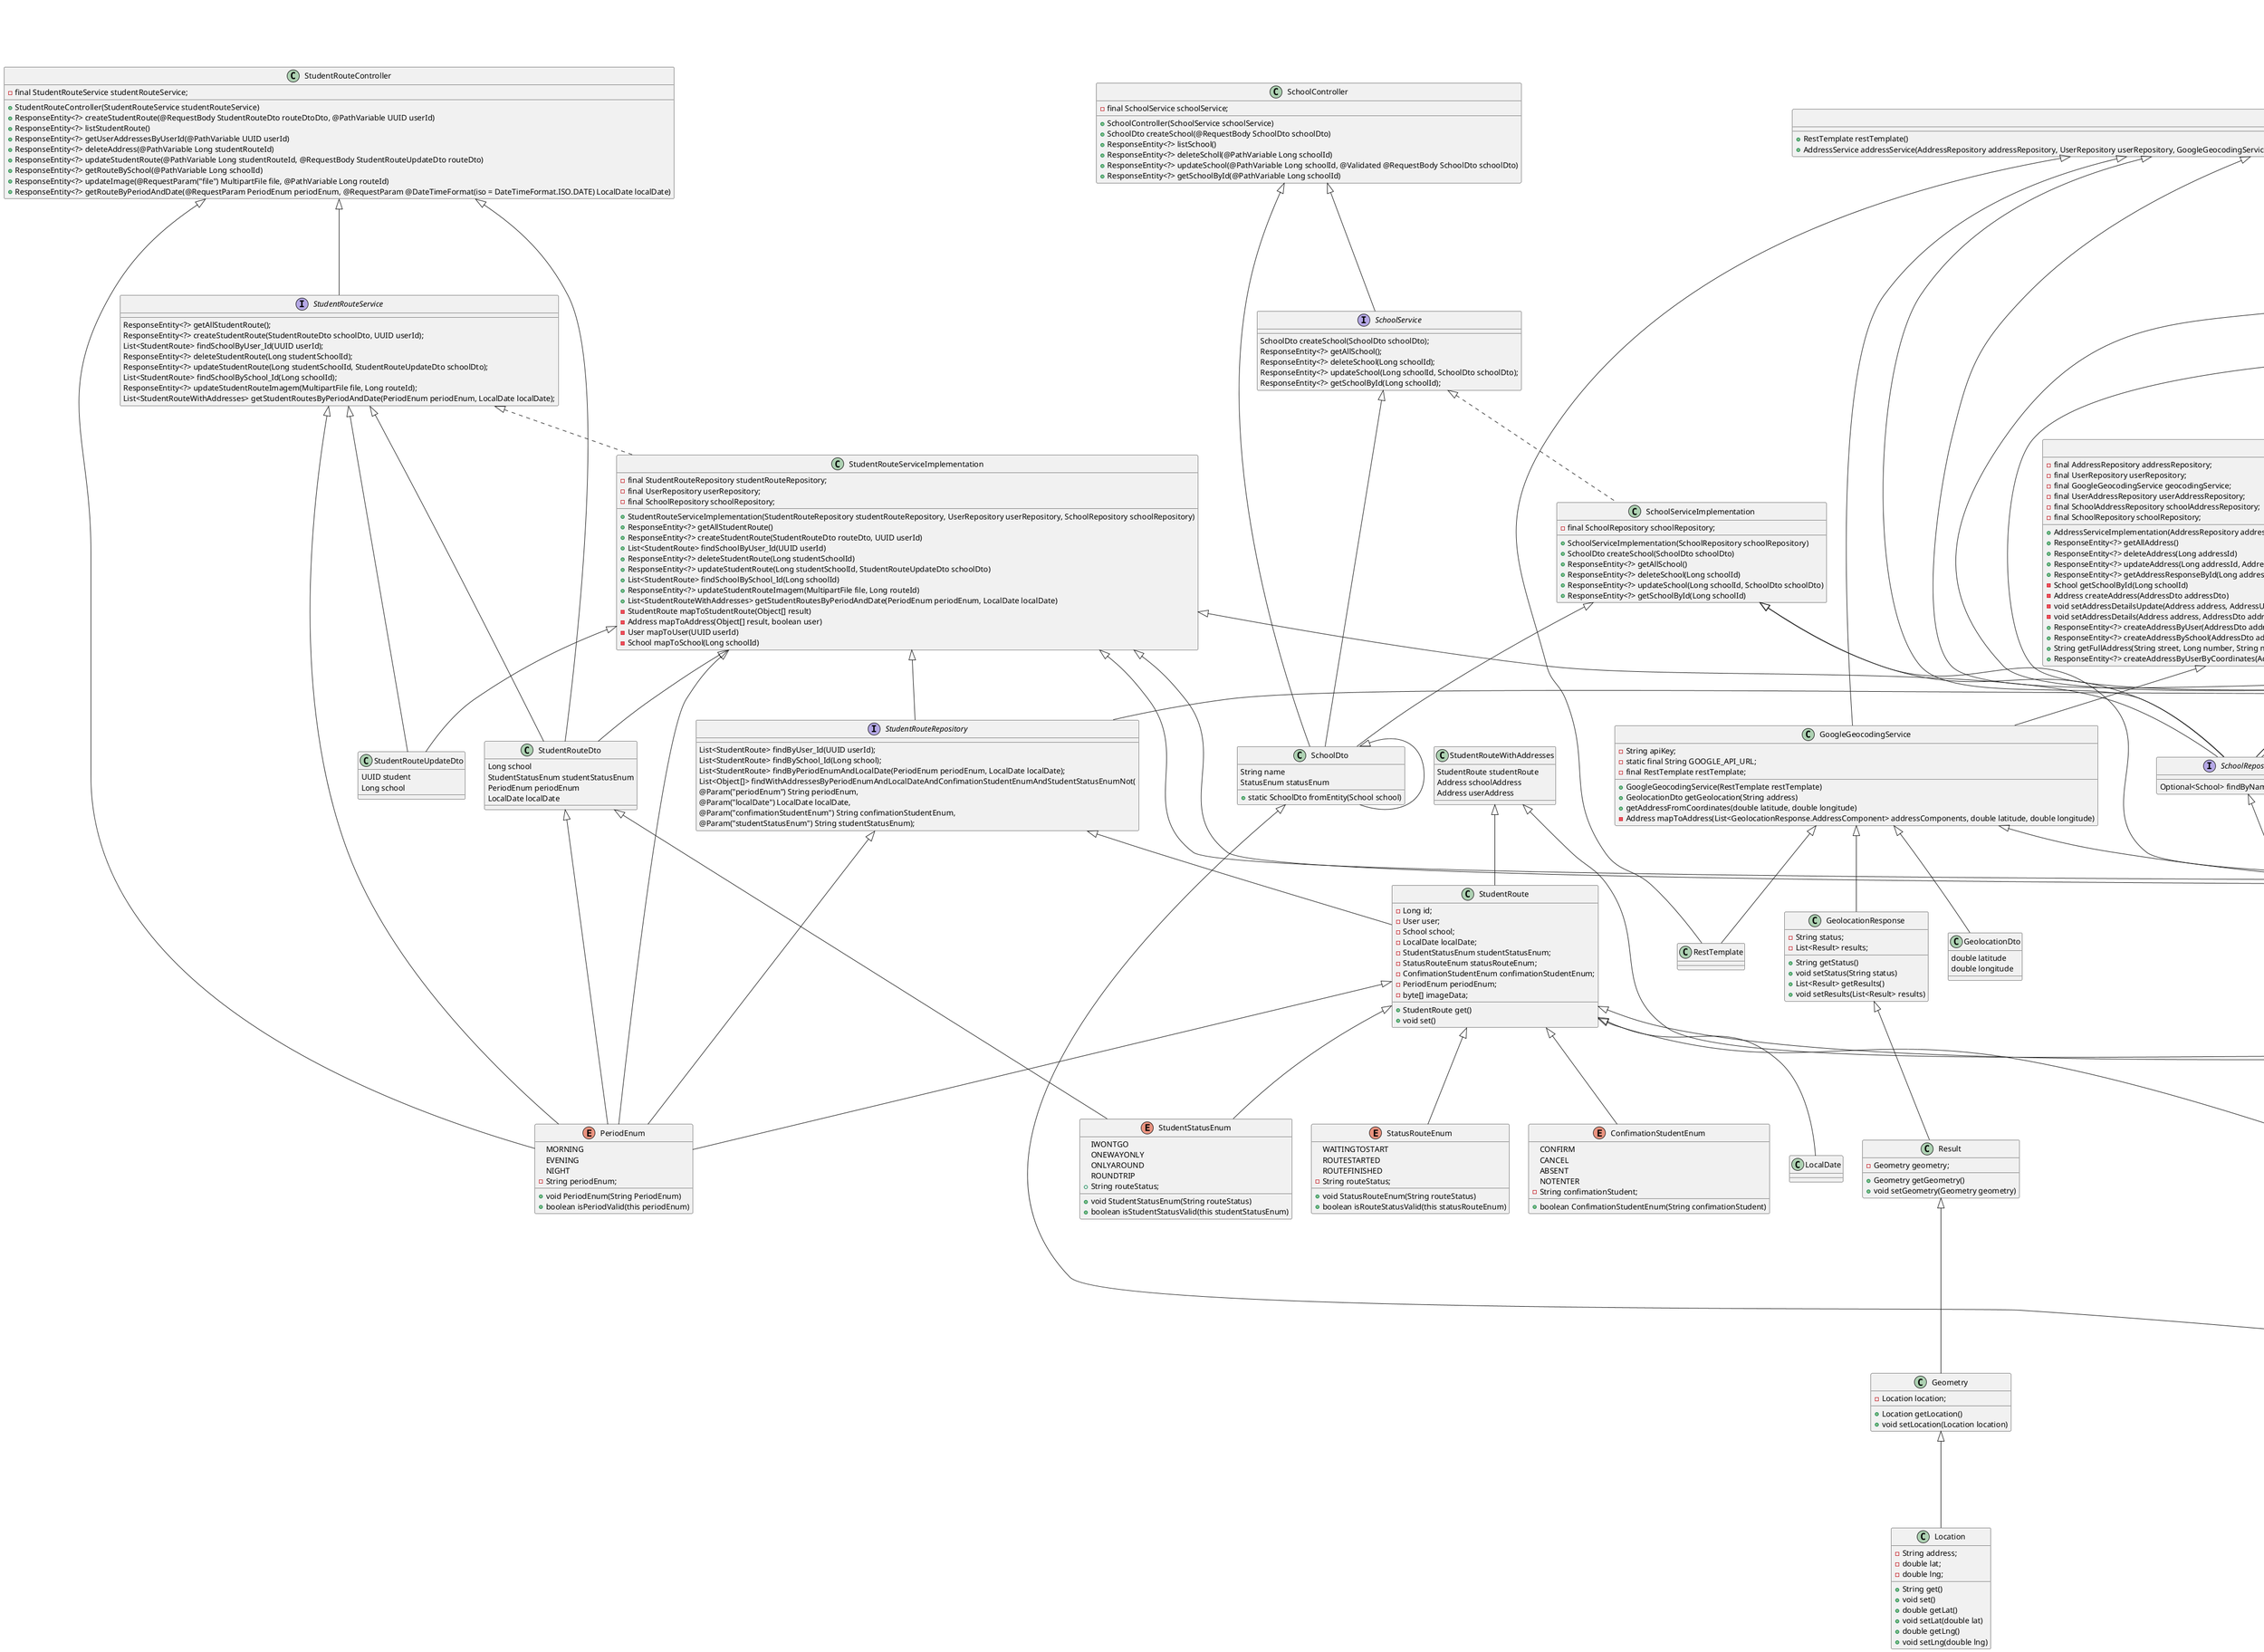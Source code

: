 @startuml
'https://plantuml.com/class-diagram

VehicleServiceImplementation <|-- VehicleRespository
VehicleServiceImplementation <|-- VehicleDto
VehicleServiceImplementation <|-- Vehicle
VehicleServiceImplementation <|-- ErrorResponse
class VehicleServiceImplementation implements VehicleService {
    - static final String axNotFound = "Vehicle not found";
    - final VehicleRespository vehicleRespository;
    + VehicleServiceImplementation(VehicleRespository vehicleRespository)
    + VehicleDto createVehicle(VehicleDto vehicleDto)
    + ResponseEntity<?> getAllVehicle()
    + ResponseEntity<?> deleteVehicle(Long vehicleId)
    + ResponseEntity<?> updateVehicle(Long vehicleId, VehicleDto updateVehicleDto)
    + ResponseEntity<?> getVehicleById(Long vehicleId)
    - void setVehicleService(Vehicle vehicle, VehicleDto vehicleDto)
}

UserServiceImplementation <|-- UserRepository
UserServiceImplementation <|-- PasswordEncoder
UserServiceImplementation <|-- UserDto
UserServiceImplementation <|-- ErrorResponse
class UserServiceImplementation implements UserService {
    - final UserRepository userRepository;
    - final PasswordEncoder passwordEncoder;
    - static final String axNotFound = "User not found";
    + UserServiceImplementation(UserRepository userRepository, PasswordEncoder passwordEncoder)
    + UserDto createUser(UserDto userDto)
    + ResponseEntity<?> getAllUsers()
    + ResponseEntity<?> deleteUser(UUID userId)
    + ResponseEntity<?> updateUser(UUID userId, UserUpdateDto updateUserDto)
    + ResponseEntity<?> updateUserPassword(UUID userId, UserPasswordDto updateUserDto)
    + ResponseEntity<?> getUserResponseById(UUID userId)
    - void setUserUpdateService(User user, UserUpdateDto userDto)
    - void setUserService(User user, UserDto userDto)
}

UserAddressServiceImplementation <|-- UserAddressRepository
UserAddressServiceImplementation <|-- UserRepository
UserAddressServiceImplementation <|-- AddressRepository
UserAddressServiceImplementation <|-- UserAddressDto
UserAddressServiceImplementation <|-- ErrorResponse
class UserAddressServiceImplementation implements UserAddressService {
    - final UserAddressRepository userAddressRepository;
    - final UserRepository userRepository;
    - final AddressRepository addressRepository;
    + UserAddressServiceImplementation(UserAddressRepository userAddressRepository, UserRepository userRepository, AddressRepository addressRepository)
    + UserAddressDto createUserAddress(UserAddressDto userAddressDto)
    + ResponseEntity<?> getAllUsersAddress()
    + ResponseEntity<?> deleteUserAddress(Long userAddressId)
    + ResponseEntity<?> updateUserAddress(Long userAddressId, UserAddressDto updateUserAddressDto)
    + ResponseEntity<?> getUserAddressById(Long userAddressId)
    + List<UserAddress> findAddressesByUser_Id(UUID userId)
}

StudentRouteServiceImplementation <|-- StudentRouteRepository
StudentRouteServiceImplementation <|-- UserRepository
StudentRouteServiceImplementation <|-- SchoolRepository
StudentRouteServiceImplementation <|-- StudentRouteDto
StudentRouteServiceImplementation <|-- StudentRouteUpdateDto
StudentRouteServiceImplementation <|-- PeriodEnum
StudentRouteServiceImplementation <|-- ErrorResponse
class StudentRouteServiceImplementation implements StudentRouteService {
    - final StudentRouteRepository studentRouteRepository;
    - final UserRepository userRepository;
    - final SchoolRepository schoolRepository;
    + StudentRouteServiceImplementation(StudentRouteRepository studentRouteRepository, UserRepository userRepository, SchoolRepository schoolRepository)
    + ResponseEntity<?> getAllStudentRoute()
    + ResponseEntity<?> createStudentRoute(StudentRouteDto routeDto, UUID userId)
    + List<StudentRoute> findSchoolByUser_Id(UUID userId)
    + ResponseEntity<?> deleteStudentRoute(Long studentSchoolId)
    + ResponseEntity<?> updateStudentRoute(Long studentSchoolId, StudentRouteUpdateDto schoolDto)
    + List<StudentRoute> findSchoolBySchool_Id(Long schoolId)
    + ResponseEntity<?> updateStudentRouteImagem(MultipartFile file, Long routeId)
    + List<StudentRouteWithAddresses> getStudentRoutesByPeriodAndDate(PeriodEnum periodEnum, LocalDate localDate)
    - StudentRoute mapToStudentRoute(Object[] result)
    - Address mapToAddress(Object[] result, boolean user)
    - User mapToUser(UUID userId)
    - School mapToSchool(Long schoolId)
}

SchoolServiceImplementation <|-- SchoolRepository
SchoolServiceImplementation <|-- SchoolDto
SchoolServiceImplementation <|-- ErrorResponse
class SchoolServiceImplementation implements SchoolService {
    - final SchoolRepository schoolRepository;
    + SchoolServiceImplementation(SchoolRepository schoolRepository)
    + SchoolDto createSchool(SchoolDto schoolDto)
    + ResponseEntity<?> getAllSchool()
    + ResponseEntity<?> deleteSchool(Long schoolId)
    + ResponseEntity<?> updateSchool(Long schoolId, SchoolDto schoolDto)
    + ResponseEntity<?> getSchoolById(Long schoolId)
}

SchoolAddressServiceImplementation <|-- SchoolAddressRepository
SchoolAddressServiceImplementation <|-- SchoolRepository
SchoolAddressServiceImplementation <|-- AddressRepository
SchoolAddressServiceImplementation <|-- SchoolAddressDto
SchoolAddressServiceImplementation <|-- ErrorResponse
class SchoolAddressServiceImplementation implements SchoolAddressService {
    - final SchoolAddressRepository schoolAddressRepository;
    - final SchoolRepository schoolRepository;
    - final AddressRepository addressRepository;
    + SchoolAddressServiceImplementation(SchoolAddressRepository schoolAddressRepository, SchoolRepository schoolRepository, AddressRepository addressRepository)
    + ResponseEntity<?> getAllSchoolAddress()
    + List<SchoolAddress> findAddressesBySchool_Id(Long schoolId)
    + ResponseEntity<?> deleteUserAddress(Long userAddressId)
    + ResponseEntity<?> updateSchoolAddress(Long schoolAddressId, SchoolAddressDto updateSchoolAddressDto)
    + ResponseEntity<?> getSchoolAddressById(Long schoolAddressId)
}

GoogleMapsService <|-- RouteRequest
GoogleMapsService <|-- ErrorResponse
class GoogleMapsService {
    - String apiKey;
    + ResponseEntity<String> computeRoutes(RouteRequest request)
}
GoogleGeocodingService <|-- RestTemplate
GoogleGeocodingService <|-- GeolocationDto
GoogleGeocodingService <|-- GeolocationResponse
GoogleGeocodingService <|-- ErrorResponse
class GoogleGeocodingService {
    - String apiKey;
    - static final String GOOGLE_API_URL;
    - final RestTemplate restTemplate;
    + GoogleGeocodingService(RestTemplate restTemplate)
    + GeolocationDto getGeolocation(String address)
    + getAddressFromCoordinates(double latitude, double longitude)
    - Address mapToAddress(List<GeolocationResponse.AddressComponent> addressComponents, double latitude, double longitude)
}

FatherSonRelationshipServiceImplementation <|-- FatherSonRelationshipRepository
FatherSonRelationshipServiceImplementation <|-- UserRepository
FatherSonRelationshipServiceImplementation <|-- FatherSonRelationshipDto
FatherSonRelationshipServiceImplementation <|-- ErrorResponse
class FatherSonRelationshipServiceImplementation implements FatherSonRelationshipService {
    - final FatherSonRelationshipRepository fatherSonRelationshipRepository;
    - final UserRepository userRepository;
    + FatherSonRelationshipServiceImplementation(FatherSonRelationshipRepository fatherSonRelationshipRepository, UserRepository userRepository)
    + ResponseEntity<?> getAllFatherSonRelationship()
    + ResponseEntity<?> findFatherSonRelationshipByUserId(FatherSonRelationshipDto fatherSonRelationshipDto)
    + ResponseEntity<?> getFatherSonRelationshipById(Long fatherSonRelationshipId)
    + ResponseEntity<?> deleteFatherSonRelationship(Long fatherSonRelationshipId)
    + ResponseEntity<?> updateFatherSonRelationship(Long fatherSonRelationshipId, FatherSonRelationshipDto fatherSonRelationshipDto)
    + ResponseEntity<?> createFatherSonRelationship(FatherSonRelationshipDto fatherSonRelationshipDto)
}

AuthenticationServiceImplementation <|-- UserRepository
AuthenticationServiceImplementation <|-- UserDetails
AuthenticationServiceImplementation <|-- LoginRequest
AuthenticationServiceImplementation <|-- User
AuthenticationServiceImplementation <|-- ErrorResponse
class AuthenticationServiceImplementation implements AuthenticationService {
    - final UserRepository userRepository;
    + AuthenticationServiceImplementation(UserRepository userRepository)
    + UserDetails loadUserByUsername(String login)
    + String getToken(LoginRequest authDto)
    + String generateToken(User user)
    + String validTokenJwt(String token)
    - Instant generateExpiryDate()
}

AddressServiceImplementation <|-- AddressRepository
AddressServiceImplementation <|-- UserRepository
AddressServiceImplementation <|-- GoogleGeocodingService
AddressServiceImplementation <|-- UserAddressRepository
AddressServiceImplementation <|-- SchoolAddressRepository
AddressServiceImplementation <|-- SchoolRepository
AddressServiceImplementation <|-- AddressUpdateDto
AddressServiceImplementation <|-- AddressDto
AddressServiceImplementation <|-- Address
AddressServiceImplementation <|-- ErrorResponse
class AddressServiceImplementation implements AddressService {
    - final AddressRepository addressRepository;
    - final UserRepository userRepository;
    - final GoogleGeocodingService geocodingService;
    - final UserAddressRepository userAddressRepository;
    - final SchoolAddressRepository schoolAddressRepository;
    - final SchoolRepository schoolRepository;
    + AddressServiceImplementation(AddressRepository addressRepository, UserRepository userRepository, GoogleGeocodingService geocodingService, UserAddressRepository userAddressRepository, SchoolAddressRepository schoolAddressRepository, SchoolRepository schoolRepository)
    + ResponseEntity<?> getAllAddress()
    + ResponseEntity<?> deleteAddress(Long addressId)
    + ResponseEntity<?> updateAddress(Long addressId, AddressUpdateDto addressUpdateDto)
    + ResponseEntity<?> getAddressResponseById(Long addressId)
    - School getSchoolById(Long schoolId)
    - Address createAddress(AddressDto addressDto)
    - void setAddressDetailsUpdate(Address address, AddressUpdateDto addressUpdateDto)
    - void setAddressDetails(Address address, AddressDto addressDto)
    + ResponseEntity<?> createAddressByUser(AddressDto addressDto, UUID userId)
    + ResponseEntity<?> createAddressBySchool(AddressDto addressDto, Long schoolId)
    + String getFullAddress(String street, Long number, String neighborhood, String city, String state, String postCode, String country)
    + ResponseEntity<?> createAddressByUserByCoordinates(AddressCoordinatesDto coordinatesDto, UUID userId)
}

VehicleService <|-- VehicleDto
interface VehicleService {
    VehicleDto createVehicle(VehicleDto vehicleDto);
    ResponseEntity<?> getAllVehicle();
    ResponseEntity<?> deleteVehicle(Long vehicleId);
    ResponseEntity<?> updateVehicle(Long vehicleId, VehicleDto updateVehicleDto);
    ResponseEntity<?> getVehicleById(Long vehicleId);
}

UserService <|-- UserDto
UserService <|-- UserPasswordDto
UserService <|-- UserUpdateDto
interface UserService {
    UserDto createUser(UserDto userDto);
    ResponseEntity<?> getAllUsers();
    ResponseEntity<?>  deleteUser(UUID userId);
    ResponseEntity<?>  updateUser(UUID userId, UserUpdateDto updateUserDto);
    ResponseEntity<?> getUserResponseById(UUID userId);
    ResponseEntity<?> updateUserPassword(UUID userId, UserPasswordDto updateUserDto);
}

UserAddressService <|-- UserAddressDto
interface UserAddressService {
    UserAddressDto createUserAddress(UserAddressDto userAddressDto);
    ResponseEntity<?> getAllUsersAddress();
    ResponseEntity<?> deleteUserAddress(Long userAddressId);
    ResponseEntity<?> updateUserAddress(Long userAddressId, UserAddressDto updateUserAddressDto);
    ResponseEntity<?> getUserAddressById(Long userAddressId);
    List<UserAddress> findAddressesByUser_Id(UUID userId);
    ResponseEntity<?> createAddressByUserByCoordinates(AddressCoordinatesDto coordinatesDto, UUID userId)
}

StudentRouteService <|-- StudentRouteDto
StudentRouteService <|-- StudentRouteUpdateDto
StudentRouteService <|-- PeriodEnum
interface StudentRouteService {
    ResponseEntity<?> getAllStudentRoute();
    ResponseEntity<?> createStudentRoute(StudentRouteDto schoolDto, UUID userId);
    List<StudentRoute> findSchoolByUser_Id(UUID userId);
    ResponseEntity<?> deleteStudentRoute(Long studentSchoolId);
    ResponseEntity<?> updateStudentRoute(Long studentSchoolId, StudentRouteUpdateDto schoolDto);
    List<StudentRoute> findSchoolBySchool_Id(Long schoolId);
    ResponseEntity<?> updateStudentRouteImagem(MultipartFile file, Long routeId);
    List<StudentRouteWithAddresses> getStudentRoutesByPeriodAndDate(PeriodEnum periodEnum, LocalDate localDate);
}

SchoolService <|-- SchoolDto
interface SchoolService {
    SchoolDto createSchool(SchoolDto schoolDto);
    ResponseEntity<?> getAllSchool();
    ResponseEntity<?> deleteSchool(Long schoolId);
    ResponseEntity<?> updateSchool(Long schoolId, SchoolDto schoolDto);
    ResponseEntity<?> getSchoolById(Long schoolId);
}

SchoolAddressService <|-- SchoolAddressDto
interface SchoolAddressService {
    ResponseEntity<?> getAllSchoolAddress();
    List<SchoolAddress> findAddressesBySchool_Id(Long schoolId);
    ResponseEntity<?> deleteUserAddress(Long userAddressId);
    ResponseEntity<?> updateSchoolAddress(Long schoolAddressId, SchoolAddressDto updateSchoolAddressDto);
    ResponseEntity<?> getSchoolAddressById(Long schoolAddressId);
}

FatherSonRelationshipService <|-- FatherSonRelationshipDto
interface FatherSonRelationshipService {
    ResponseEntity<?> getAllFatherSonRelationship();
    ResponseEntity<?> getFatherSonRelationshipById(Long fatherSonRelationshipId);
    ResponseEntity<?> findFatherSonRelationshipByUserId(FatherSonRelationshipDto fatherSonRelationshipDto);
    ResponseEntity<?> deleteFatherSonRelationship(Long fatherSonRelationshipId);
    ResponseEntity<?> updateFatherSonRelationship(Long fatherSonRelationshipId, FatherSonRelationshipDto fatherSonRelationshipDto);
    ResponseEntity<?> createFatherSonRelationship(FatherSonRelationshipDto fatherSonRelationship);
}

AuthenticationService <|-- LoginRequest
interface AuthenticationService extends UserDetailsService {
    String getToken(LoginRequest authDto);
    String validTokenJwt(String token);
}

AddressService <|-- AddressDto
AddressService <|-- AddressUpdateDto
interface AddressService {
    ResponseEntity<?> createAddressByUser(AddressDto addressDto, UUID userId);
    ResponseEntity<?>  getAllAddress();
    ResponseEntity<?> deleteAddress(Long addressId);
    ResponseEntity<?> createAddressBySchool(AddressDto addressDto, Long schoolId);
    ResponseEntity<?> getAddressResponseById(Long addressId);
    ResponseEntity<?> updateAddress(Long addressId, AddressUpdateDto addressUpdateDto);
}

SwaggerConfig <|-- OpenAPI
class SwaggerConfig {
    + OpenAPI openAPI()
}

SecurityFilter <|-- AuthenticationService
SecurityFilter <|-- UserRepository
SecurityFilter <|-- HttpServletRequest
SecurityFilter <|-- HttpServletResponse
SecurityFilter <|-- FilterChain
class SecurityFilter extends OncePerRequestFilter {
    - final AuthenticationService authenticationService;
    - final UserRepository userRepository;
    + SecurityFilter(AuthenticationService authenticationService, UserRepository userRepository)
    # void doFilterInternal(HttpServletRequest request, HttpServletResponse response, FilterChain filterChain)
    + String extractsTokenHeader(HttpServletRequest request)
}

SecurityConfiguration <|-- SecurityFilter
SecurityConfiguration <|-- SecurityFilterChain
SecurityConfiguration <|-- HttpSecurity
SecurityConfiguration <|-- PasswordEncoder
SecurityConfiguration <|-- AuthenticationManager
SecurityConfiguration <|-- AuthenticationConfiguration
class SecurityConfiguration {
    - final SecurityFilter securityFilter;
    + SecurityConfiguration(SecurityFilter securityFilter)
    + SecurityFilterChain securityFilterChain(HttpSecurity httpSecurity)
    + PasswordEncoder passwordEncoder()
    + AuthenticationManager authenticationManager(AuthenticationConfiguration authenticationConfiguration)
    - static final String[] AUTH_WHITELIST
}

InitialSystemConfig <|-- UserRepository
InitialSystemConfig <|-- VehicleRespository
InitialSystemConfig <|-- PasswordEncoder
class InitialSystemConfig implements CommandLineRunner {
    - final UserRepository userRepository;
    - final VehicleRespository vehicleRespository;
    - final PasswordEncoder passwordEncoder;
    + InitialSystemConfig(UserRepository userRepository, VehicleRespository vehicleRespository, PasswordEncoder passwordEncoder)
    + void run(String... args) throws Exception
    - User createUserIfNotExist(String login, String name, String password, RoleEnum role, String lastName, String email, String cpf, String phone, String photo, StatusEnum status)
    - void createVehicleIfNotExist(Long id, String brand, String model, String licensePlate, String numberRenavam, int yearManufacturing, TypeVehicleEnum typeVehicleEnum, ColorEnum colorEnum, StatusEnum statusEnum)
}

CorsConfig <|-- CorsRegistry
class CorsConfig implements WebMvcConfigurer {
    + void addCorsMappings(CorsRegistry registry)
}

AppConfig <|-- RestTemplate
AppConfig <|-- AddressService
AppConfig <|-- AddressRepository
AppConfig <|-- UserRepository
AppConfig <|-- GoogleGeocodingService
AppConfig <|-- UserAddressRepository
AppConfig <|-- SchoolAddressRepository
AppConfig <|-- SchoolRepository
class AppConfig {
    + RestTemplate restTemplate()
    + AddressService addressService(AddressRepository addressRepository, UserRepository userRepository, GoogleGeocodingService geocodingService, UserAddressRepository userAddressRepository, SchoolAddressRepository schoolAddressRepository, SchoolRepository schoolRepository)
}

VehicleDto <|-- TypeVehicleEnum
VehicleDto <|-- ColorEnum
VehicleDto <|-- StatusEnum
class VehicleDto {
    String brand
    String model
    String licensePlate
    String numberRenavam
    int yearManufacturing
    int capacityPassengers
    TypeVehicleEnum typeVehicleEnum
    ColorEnum colorEnum
    StatusEnum statusEnum
    + static VehicleDto fromEntity(Vehicle vehicle)
}


class LoginRequest {
 String login
 String password
}

class UserUpdateDto {
    String name
    String email
    String phone
    String cpf
}

class UserPasswordDto {
    String password
}

class AddressActivateDisableDto {
    Long idAddress
}

UserDto <|-- RoleEnum
UserDto <|-- StatusEnum
UserDto <|-- UserDto
class UserDto {
    String name
    String login
    String password
    RoleEnum role
    String lastName
    String email
    String cpf
    String phone
    String photo
    StatusEnum statusEnum
    + static UserDto fromEntity(User user)
}

UserAddressDto <|-- UserAddressDto
class UserAddressDto {
    UUID userId
    Long addressId
    + static UserAddressDto fromEntity(UserAddress savedAddress)
}

StudentRouteWithAddresses <|-- StudentRoute
StudentRouteWithAddresses <|-- Address
class StudentRouteWithAddresses {
       StudentRoute studentRoute
       Address schoolAddress
       Address userAddress
}

class StudentRouteUpdateDto {
    UUID student
    Long school
}

class StudentRouteImagemUpateDto {
    MultipartFile image
}

StudentRouteDto <|-- StudentStatusEnum
StudentRouteDto <|-- PeriodEnum
class StudentRouteDto {
    Long school
    StudentStatusEnum studentStatusEnum
    PeriodEnum periodEnum
    LocalDate localDate
}

SchoolDto <|-- StatusEnum
SchoolDto <|-- SchoolDto
class SchoolDto {
    String name
    StatusEnum statusEnum
    + static SchoolDto fromEntity(School school)
}

SchoolAddressDto <|-- SchoolAddressDto
class SchoolAddressDto {
    Long schoolId
    Long addressId
    + static SchoolAddressDto fromEntity(SchoolAddress savedAddress)
}

LoginResponse <|-- RoleEnum
class LoginResponse {
    String accessToken
    UUID userId
    RoleEnum roleEnum
}

class GeolocationDto {
    double latitude
    double longitude
}

class FatherSonRelationshipDto {
    UUID responsible
    UUID student
}

AddressUpdateDto <|-- StatusEnum
class AddressUpdateDto {
    String postCode
    String street
    String neighborhood
    String city
    String state
    String country
    String complement
    Long number
    StatusEnum statusEnum
}

AddressDto <|-- StatusEnum
AddressDto <|-- AddressDto
class AddressDto {
    String postCode
    String street
    String neighborhood
    String city
    String state
    String country
    String complement
    Long number
    StatusEnum statusEnum
    + static AddressDto fromEntity(Address address)
}

VehicleController <|-- VehicleService
VehicleController <|-- VehicleDto
class VehicleController {
    - final VehicleService vehicleService;
    + VehicleController(VehicleService vehicleService)
    + VehicleDto createVehicle(@RequestBody VehicleDto vehicleDto)
    + ResponseEntity<?>  listVehicle()
    + ResponseEntity<?> deleteVehicle(@PathVariable Long vehicleId)
    + ResponseEntity<?> updateVehicle(@PathVariable Long vehicleId, @Validated @RequestBody VehicleDto updateVehicleDto)
    + ResponseEntity<?> getUserById(@PathVariable Long vehicleId)
}

UserController <|-- userService
UserController <|-- UserDto
UserController <|-- UserPasswordDto
class UserController {
    - final UserService userService;
    + UserController(UserService userService)
    + UserDto createUser(@RequestBody UserDto userDto)
    + ResponseEntity<?> listUsers()
    + ResponseEntity<?> deleteUser(@PathVariable UUID userId)
    + ResponseEntity<?> updateUser(@PathVariable UUID userId, @Validated @RequestBody UserUpdateDto updateUserDto)
    + ResponseEntity<?> updateUserPassword(@PathVariable UUID userId, @Validated @RequestBody UserPasswordDto userPasswordDtoDto)
    + ResponseEntity<?> getUserById(@PathVariable UUID userId)
}

StudentRouteController <|-- StudentRouteService
StudentRouteController <|-- StudentRouteDto
StudentRouteController <|-- PeriodEnum
class StudentRouteController {
    - final StudentRouteService studentRouteService;
    + StudentRouteController(StudentRouteService studentRouteService)
    + ResponseEntity<?> createStudentRoute(@RequestBody StudentRouteDto routeDtoDto, @PathVariable UUID userId)
    + ResponseEntity<?> listStudentRoute()
    + ResponseEntity<?> getUserAddressesByUserId(@PathVariable UUID userId)
    + ResponseEntity<?> deleteAddress(@PathVariable Long studentRouteId)
    + ResponseEntity<?> updateStudentRoute(@PathVariable Long studentRouteId, @RequestBody StudentRouteUpdateDto routeDto)
    + ResponseEntity<?> getRouteBySchool(@PathVariable Long schoolId)
    + ResponseEntity<?> updateImage(@RequestParam("file") MultipartFile file, @PathVariable Long routeId)
    + ResponseEntity<?> getRouteByPeriodAndDate(@RequestParam PeriodEnum periodEnum, @RequestParam @DateTimeFormat(iso = DateTimeFormat.ISO.DATE) LocalDate localDate)
}

SchoolController <|-- SchoolService
SchoolController <|-- SchoolDto
class SchoolController {
    - final SchoolService schoolService;
    + SchoolController(SchoolService schoolService)
    + SchoolDto createSchool(@RequestBody SchoolDto schoolDto)
    + ResponseEntity<?> listSchool()
    + ResponseEntity<?> deleteScholl(@PathVariable Long schoolId)
    + ResponseEntity<?> updateSchool(@PathVariable Long schoolId, @Validated @RequestBody SchoolDto schoolDto)
    + ResponseEntity<?> getSchoolById(@PathVariable Long schoolId)
}

FatherSonRelationshipController <|-- FatherSonRelationshipService
FatherSonRelationshipController <|-- FatherSonRelationshipDto
class FatherSonRelationshipController {
    - final FatherSonRelationshipService fatherSonRelationshipService;
    + FatherSonRelationshipController(FatherSonRelationshipService fatherSonRelationshipService)
    + ResponseEntity<?> fatherSonRelationshipDto(@RequestBody FatherSonRelationshipDto fatherSonRelationship)
    + ResponseEntity<?> listFatherSonRelationship()
    + ResponseEntity<?> getFatherSonRelationshipById(@PathVariable Long fatherSonRelationshipId)
    + ResponseEntity<?> getFatherSonRelationshipByUserId(@Validated @RequestBody FatherSonRelationshipDto fatherSonRelationshipDto)
    + ResponseEntity<?> deleteFatherSonRelationship(@PathVariable Long fatherSonRelationshipId)
    + ResponseEntity<?> FatherSonRelationship(@PathVariable Long fatherSonRelationshipId, @Validated @RequestBody FatherSonRelationshipDto fatherSonRelationshipDto)
}

AuthenticationController <|-- UserRepository
AuthenticationController <|-- PasswordEncoder
AuthenticationController <|-- AuthenticationManager
AuthenticationController <|-- AuthenticationService
AuthenticationController <|-- LoginRequest
class AuthenticationController {
    - final UserRepository userRepository;
    - final PasswordEncoder passwordEncoder;
    - final AuthenticationManager authenticationManager;
    - final AuthenticationService authenticationService;
    + AuthenticationController(UserRepository userRepository, PasswordEncoder passwordEncoder, AuthenticationManager authenticationManager, AuthenticationService authenticationService)
    + ResponseEntity<LoginResponse> login(@RequestBody LoginRequest loginRequest)
}

AddressController <|-- AddressService
AddressController <|-- UserAddressService
AddressController <|-- SchoolAddressService
AddressController <|-- AddressUpdateDto
AddressController <|-- AddressDto
AddressController <|-- UserAddressDto
AddressController <|-- SchoolAddressDto
AddressController <|-- AddressActivateDisableDto
class AddressController {
    - final AddressService addressService;
    - final UserAddressService userAddressService;
    - final SchoolAddressService schoolAddressService;
    + AddressController(AddressService addressService, UserAddressService userAddressService, SchoolAddressService schoolAddressService)
    + ResponseEntity<?> listAddress()
    + ResponseEntity<?> deleteAddress(@PathVariable Long addressId)
    + ResponseEntity<?> updateAddress(@PathVariable Long addressId, @RequestBody AddressUpdateDto addressUpdateDto)
    + ResponseEntity<?> getAddressById(@PathVariable Long addressId)
    + ResponseEntity<?> createAddressByUser(@RequestBody AddressDto addressDto, @PathVariable UUID userId)
    + ResponseEntity<?> listUsersAddress()
    + ResponseEntity<?> deleteUserAddress(@PathVariable Long userAddressId)
    + ResponseEntity<?> updateUserAddress(@PathVariable Long userAddressId, @Validated @RequestBody UserAddressDto updateUserAddressDto)
    + ResponseEntity<?> getUserAddressById(@PathVariable Long userAddressId)
    + ResponseEntity<?> getUserAddressesByUserId(@PathVariable UUID userId)
    + ResponseEntity<?> activateDisableAddressByUser(@RequestBody AddressActivateDisableDto activateDisable, @PathVariable UUID userId)
    + ResponseEntity<?> createAddressByUserByCoordinates(@RequestBody AddressCoordinatesDto coordinatesDto, @PathVariable UUID userId)
    + ResponseEntity<?> createAddressBySchool(@RequestBody AddressDto addressDto, @PathVariable Long schoolId)
    + ResponseEntity<?> listSchools()
    + ResponseEntity<?> getSchoolAddressById(@PathVariable Long schoolAddressId)
    + ResponseEntity<?> getUserAddressesBySchoolId(@PathVariable Long schoolId)
    + ResponseEntity<?> deleteSchoolAddress(@PathVariable Long schoolAddressId)
    + ResponseEntity<?> updateSchoolAddress(@PathVariable Long schoolAddressId, @Validated @RequestBody SchoolAddressDto updateSchoolAddressDto)
}

interface AddressRepository extends JpaRepository<Address, Long> {
}

SchoolAddressRepository <|-- SchoolAddress
interface SchoolAddressRepository extends JpaRepository<SchoolAddress, Long> {
    List<SchoolAddress> findBySchool_Id(Long schoolId);
}

FatherSonRelationshipRepository <|-- FatherSonRelationship
interface FatherSonRelationshipRepository extends JpaRepository<FatherSonRelationship, Long> {
    List<FatherSonRelationship> findByResponsible_IdOrStudent_Id(UUID responsibleId, UUID studentId);
}

SchoolRepository <|-- School
interface SchoolRepository extends JpaRepository<School, Long> {
    Optional<School> findByName(String name);
}

StudentRouteRepository <|-- StudentRoute
StudentRouteRepository <|-- PeriodEnum
interface StudentRouteRepository extends JpaRepository<StudentRoute, Long> {
    List<StudentRoute> findByUser_Id(UUID userId);
    List<StudentRoute> findBySchool_Id(Long school);
    List<StudentRoute> findByPeriodEnumAndLocalDate(PeriodEnum periodEnum, LocalDate localDate);
    List<Object[]> findWithAddressesByPeriodEnumAndLocalDateAndConfimationStudentEnumAndStudentStatusEnumNot(
            @Param("periodEnum") String periodEnum,
            @Param("localDate") LocalDate localDate,
            @Param("confimationStudentEnum") String confimationStudentEnum,
            @Param("studentStatusEnum") String studentStatusEnum);
}

UserAddressRepository <|-- UserAddress
interface UserAddressRepository extends JpaRepository<UserAddress, Long> {
    List<UserAddress> findByUser_Id(UUID userId);
}

UserRepository <|-- User
interface UserRepository extends JpaRepository<User, UUID> {
    Optional<User> findByLogin(String login);
    Optional<User> findByCpf(String cpf);
}

VehicleRespository <|-- Vehicle
interface VehicleRespository extends JpaRepository<Vehicle, Long> {
    Optional<Vehicle> findByNumberRenavan(String numberRenavan);
    Optional<Vehicle> findByLicensePlate(String licensePlate);
}


Vehicle <|-- TypeVehicleEnum
Vehicle <|-- ColorEnum
Vehicle <|-- StatusEnum
class Vehicle {
    - Long id;
    - String brand;
    - String model;
    - String licensePlate;
    - String numberRenavan;
    - int yearManufacturing;
    - int capacityPassengers;
    - TypeVehicleEnum typeVehicleEnum;
    - ColorEnum colorEnum;
    - StatusEnum statusEnum;
    + void setTypeVehicleEnum(TypeVehicleEnum typeVehicleEnum)
    + Vehicle get()
    + void set()
}

UserAddress <|-- User
UserAddress <|-- Address
class UserAddress {
    - Long id;
    - User user;
    - Address address;
    + UserAddress get()
    + void set()
}

User <|-- RoleEnum
User <|-- StatusEnum
class User implements UserDetails {
    - UUID id;
    - String name;
    - String login;
    - String password;
    - RoleEnum role;
    - String lastName;
    - String email;
    - String cpf;
    - String phone;
    - String photo;
    - StatusEnum statusEnum;
    + Collection<? extends GrantedAuthority> getAuthorities()
    + String getUsername()
    + boolean isAccountNonExpired()
    + boolean isAccountNonLocked()
    + boolean isCredentialsNonExpired()
    + boolean isEnabled()
    + boolean isLoginCorrect(LoginRequest loginRequest, PasswordEncoder passwordEncoder)
}

StudentRoute <|-- LocalDate
StudentRoute <|-- StudentStatusEnum
StudentRoute <|-- User
StudentRoute <|-- School
StudentRoute <|-- StatusRouteEnum
StudentRoute <|-- ConfimationStudentEnum
StudentRoute <|-- PeriodEnum
class StudentRoute {
    - Long id;
    - User user;
    - School school;
    - LocalDate localDate;
    - StudentStatusEnum studentStatusEnum;
    - StatusRouteEnum statusRouteEnum;
    - ConfimationStudentEnum confimationStudentEnum;
    - PeriodEnum periodEnum;
    - byte[] imageData;
    + StudentRoute get()
    + void set()
}

SchoolAddress <|-- School
SchoolAddress <|-- Address
class SchoolAddress {
    - Long id;
    - School school;
    - Address address;
    + SchoolAddress get()
    + void set()
}

School <|-- StatusEnum
class School {
    - Long id;
    - String name;
    - StatusEnum statusEnum;
    + School get()
    + void set()
}

class Location {
    - String address;
    + String get()
    + void set()
}

GeolocationResponse <|-- Result
class GeolocationResponse {
    - String status;
    - List<Result> results;
    + String getStatus()
    + void setStatus(String status)
    + List<Result> getResults()
    + void setResults(List<Result> results)
}

Result <|-- Geometry
class Result {
    - Geometry geometry;
    + Geometry getGeometry()
    + void setGeometry(Geometry geometry)
}
Geometry <|-- Location
class Geometry {
    - Location location;
    + Location getLocation()
    + void setLocation(Location location)
}

class Location {
    - double lat;
    - double lng;
    + double getLat()
    + void setLat(double lat)
    + double getLng()
    + void setLng(double lng)
}

Address <|-- StatusEnum
class Address {
    - Long id;
    - String postCode;
    - String street;
    - String neighborhood;
    - String city;
    - String state;
    - String country;
    - String complement;
    - Long number;
    - Double latitude;
    - Double longitude;
    - StatusEnum statusEnum;
    + Address get()
    + void set()
}

class ErrorResponse{
    - String message;
    + ErrorResponse(String message)
    + String getMessage()
    + void setMessage(String message)
}

FatherSonRelationship <|-- User
class FatherSonRelationship {
    - Long id;
    - User responsible;
    - User student;

    + FatherSonRelationship get()
    + void set()
}
enum ColorEnum {
    WHITE
    BLACK
    RED
    BLUE
    YELLOW
    GREEN
    SILVER
    GRAY
    ORANGE
    PINK
    BROWN
    PURPLE
    - value
    + voidColorEnum(String value)
    + String getValue()
}
enum ConfimationStudentEnum {
    CONFIRM
    CANCEL
    ABSENT
    NOTENTER
    - String confimationStudent;
    + boolean ConfimationStudentEnum(String confimationStudent)
}

enum PeriodEnum {
    MORNING
    EVENING
    NIGHT
    - String periodEnum;
    + void PeriodEnum(String PeriodEnum)
    + boolean isPeriodValid(this periodEnum)
}

enum RoleEnum {
    ADMIN
    USER
    DRIVER
    RESPONSIBLE
    STUDENT
    - String role;
    + void RoleEnum(String role)
    + boolean contains(String role)
}

enum StatusEnum {
    ACTIVATE
    DISABLED
    - String status;
    + void StatusEnum(String status)
    + String getStatus()
}

enum StatusRouteEnum {
    WAITINGTOSTART
    ROUTESTARTED
    ROUTEFINISHED
    - String routeStatus;
    + void StatusRouteEnum(String routeStatus)
    + boolean isRouteStatusValid(this statusRouteEnum)
}

enum StudentStatusEnum {
    IWONTGO
    ONEWAYONLY
    ONLYAROUND
    ROUNDTRIP
    + String routeStatus;
    + void StudentStatusEnum(String routeStatus)
    + boolean isStudentStatusValid(this studentStatusEnum)
}

enum TypeVehicleEnum {
    URBANBUS
    BUSRODOVIARIO
    MICROBUS
    VAN
    PASSING_CAR
    TRUCK
    MOTORCYCLE
    BICYCLE
    TRACTOR
    OTHER
    - int maximumCapacity;
    + void TypeVehicleEnum(int maximumCapacity)
    + int getMaximumCapacity()
}

@enduml